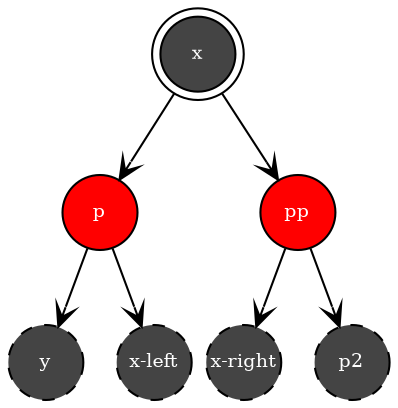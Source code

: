 digraph G {
    graph [nodesep = 0.1;];
    node [shape=circle style="filled" fillcolor="#444444" fontcolor="white" fontsize=9 fixedsize=true];
    edge [arrowhead=vee]
    
    x   [group=x shape=doublecircle]
       
    p   [group = p;fillcolor = "red";];
    _x  [group = x;label="";width=0;style = invis;];
    pp  [group=pp fillcolor="red"];

    y   [style="dashed,filled"]
    _p  [group=p label="" width=0 style=invis]
    x_L [style="dashed,filled" label="x-left"]
    
    x_R [style="dashed,filled" label="x-right"]
    _pp [group=pp label="" width=0 style=invis]
    p2  [style="dashed,filled"]

    x -> p
    x -> _x [style=invis]
    x -> pp

    pp -> x_R
    pp -> _pp [style = invis;]
    pp -> p2
    
    p -> y;
    p -> _p [style=invis]
    p -> x_L
}